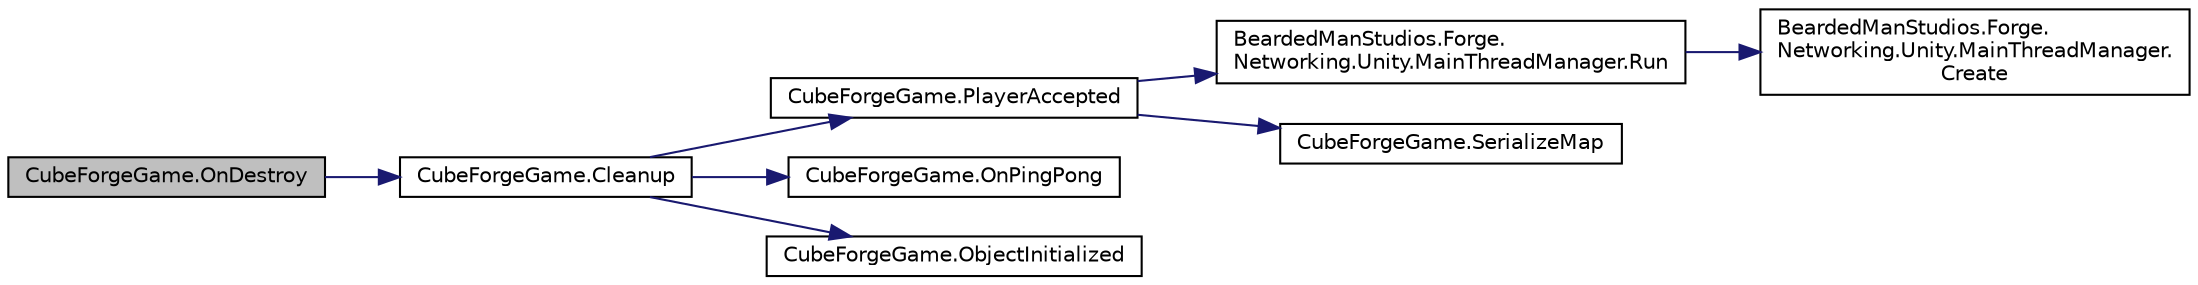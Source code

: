 digraph "CubeForgeGame.OnDestroy"
{
 // LATEX_PDF_SIZE
  edge [fontname="Helvetica",fontsize="10",labelfontname="Helvetica",labelfontsize="10"];
  node [fontname="Helvetica",fontsize="10",shape=record];
  rankdir="LR";
  Node24 [label="CubeForgeGame.OnDestroy",height=0.2,width=0.4,color="black", fillcolor="grey75", style="filled", fontcolor="black",tooltip=" "];
  Node24 -> Node25 [color="midnightblue",fontsize="10",style="solid",fontname="Helvetica"];
  Node25 [label="CubeForgeGame.Cleanup",height=0.2,width=0.4,color="black", fillcolor="white", style="filled",URL="$class_cube_forge_game.html#a649c99f95d12c4d351cf50499a2ec0e8",tooltip=" "];
  Node25 -> Node26 [color="midnightblue",fontsize="10",style="solid",fontname="Helvetica"];
  Node26 [label="CubeForgeGame.PlayerAccepted",height=0.2,width=0.4,color="black", fillcolor="white", style="filled",URL="$class_cube_forge_game.html#a0b04eef84e3b6d2609c149f496448e78",tooltip=" "];
  Node26 -> Node27 [color="midnightblue",fontsize="10",style="solid",fontname="Helvetica"];
  Node27 [label="BeardedManStudios.Forge.\lNetworking.Unity.MainThreadManager.Run",height=0.2,width=0.4,color="black", fillcolor="white", style="filled",URL="$class_bearded_man_studios_1_1_forge_1_1_networking_1_1_unity_1_1_main_thread_manager.html#a7af2419cbe4e68c03830072a2fb535b8",tooltip="Add a function to the list of functions to call on the main thread via the Update function"];
  Node27 -> Node28 [color="midnightblue",fontsize="10",style="solid",fontname="Helvetica"];
  Node28 [label="BeardedManStudios.Forge.\lNetworking.Unity.MainThreadManager.\lCreate",height=0.2,width=0.4,color="black", fillcolor="white", style="filled",URL="$class_bearded_man_studios_1_1_forge_1_1_networking_1_1_unity_1_1_main_thread_manager.html#a1c20676eb649b3ce5d53a15f1d57c7e4",tooltip="This will create a main thread manager if one is not already created"];
  Node26 -> Node29 [color="midnightblue",fontsize="10",style="solid",fontname="Helvetica"];
  Node29 [label="CubeForgeGame.SerializeMap",height=0.2,width=0.4,color="black", fillcolor="white", style="filled",URL="$class_cube_forge_game.html#a9fac126adc5e321b92b9a8016537219d",tooltip="Serialize the 3-dimensional cubic map into a single dimensional array Also takes care of packing the ..."];
  Node25 -> Node30 [color="midnightblue",fontsize="10",style="solid",fontname="Helvetica"];
  Node30 [label="CubeForgeGame.OnPingPong",height=0.2,width=0.4,color="black", fillcolor="white", style="filled",URL="$class_cube_forge_game.html#a865a8216e6c5f23f59db2b08ae62659f",tooltip=" "];
  Node25 -> Node31 [color="midnightblue",fontsize="10",style="solid",fontname="Helvetica"];
  Node31 [label="CubeForgeGame.ObjectInitialized",height=0.2,width=0.4,color="black", fillcolor="white", style="filled",URL="$class_cube_forge_game.html#a3043c407f072f413f1d5411a110c6742",tooltip="Called whenever a new object is being initialized on the network"];
}
